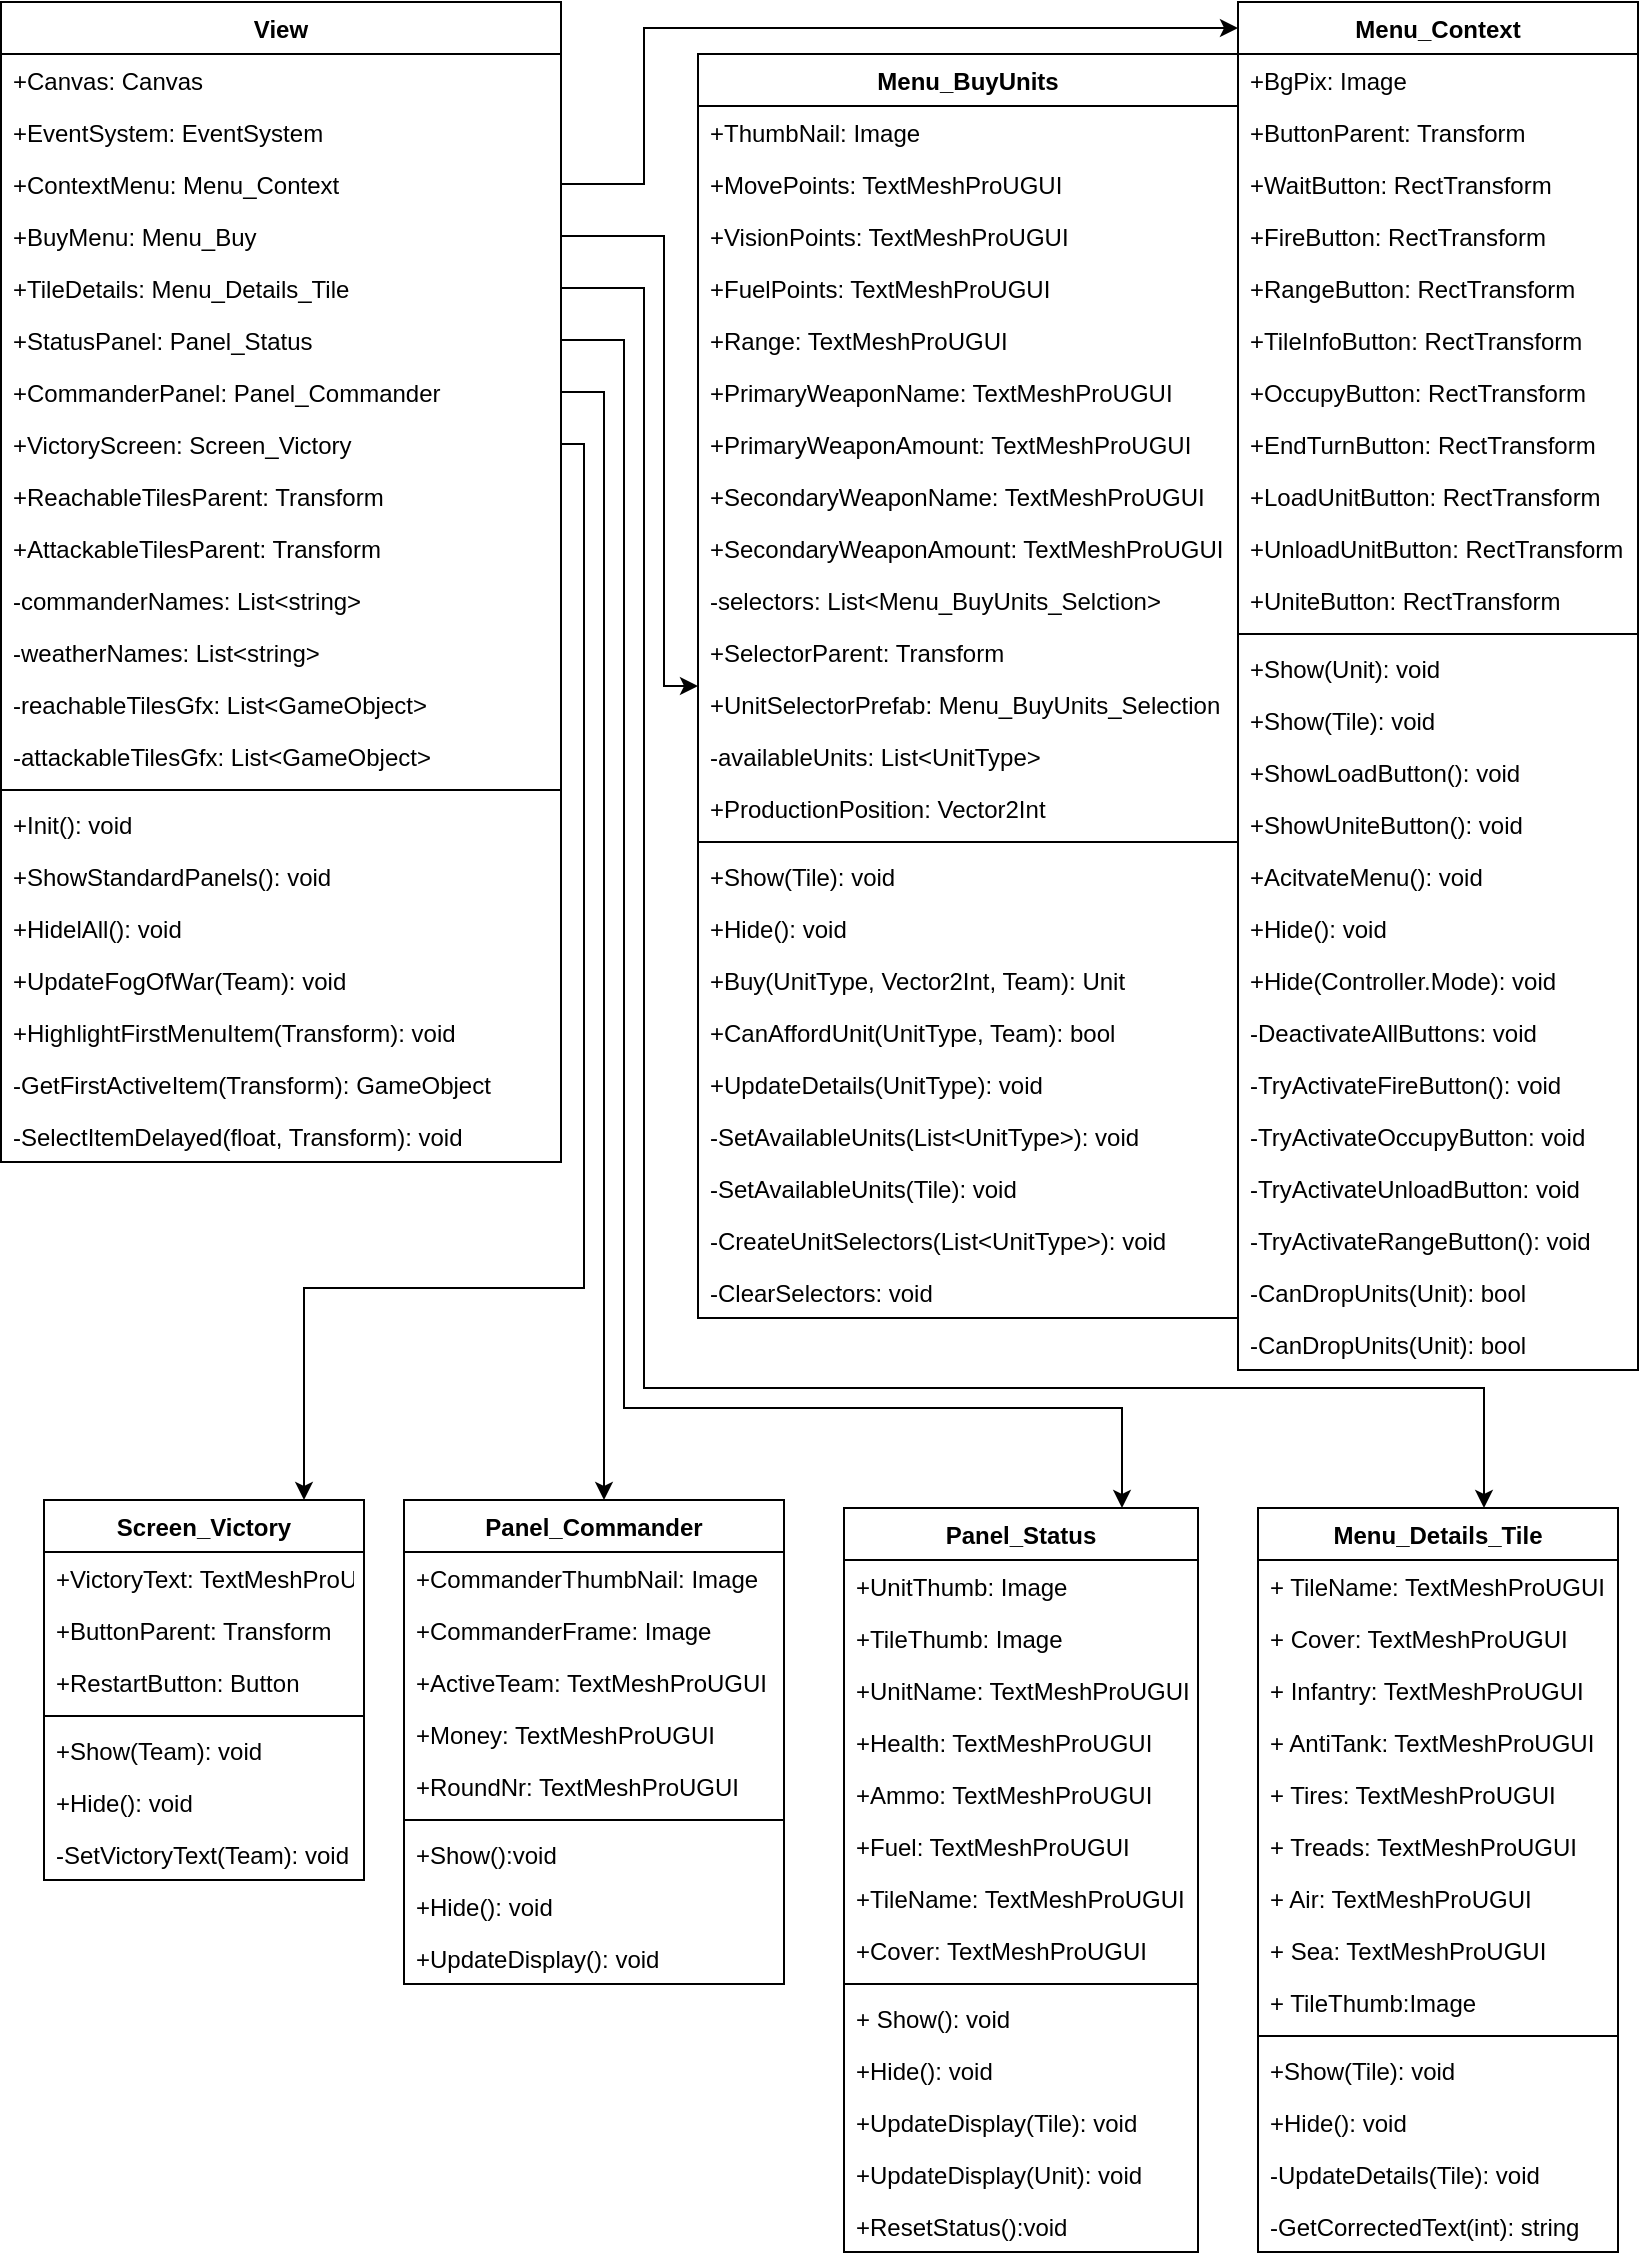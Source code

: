 <mxfile pages="1" version="11.2.3" type="device"><diagram id="99EyoJyR6dc3lrnQ7GMv" name="Page-1"><mxGraphModel dx="1662" dy="771" grid="1" gridSize="10" guides="1" tooltips="1" connect="1" arrows="1" fold="1" page="1" pageScale="1" pageWidth="827" pageHeight="1169" math="0" shadow="0"><root><mxCell id="0"/><mxCell id="1" parent="0"/><mxCell id="RhHTRVSlFUJJYyh4sjP8-1" value="View" style="swimlane;fontStyle=1;align=center;verticalAlign=top;childLayout=stackLayout;horizontal=1;startSize=26;horizontalStack=0;resizeParent=1;resizeParentMax=0;resizeLast=0;collapsible=1;marginBottom=0;" vertex="1" parent="1"><mxGeometry x="8.5" y="7" width="280" height="580" as="geometry"/></mxCell><mxCell id="RhHTRVSlFUJJYyh4sjP8-2" value="+Canvas: Canvas" style="text;strokeColor=none;fillColor=none;align=left;verticalAlign=top;spacingLeft=4;spacingRight=4;overflow=hidden;rotatable=0;points=[[0,0.5],[1,0.5]];portConstraint=eastwest;" vertex="1" parent="RhHTRVSlFUJJYyh4sjP8-1"><mxGeometry y="26" width="280" height="26" as="geometry"/></mxCell><mxCell id="RhHTRVSlFUJJYyh4sjP8-5" value="+EventSystem: EventSystem" style="text;strokeColor=none;fillColor=none;align=left;verticalAlign=top;spacingLeft=4;spacingRight=4;overflow=hidden;rotatable=0;points=[[0,0.5],[1,0.5]];portConstraint=eastwest;" vertex="1" parent="RhHTRVSlFUJJYyh4sjP8-1"><mxGeometry y="52" width="280" height="26" as="geometry"/></mxCell><mxCell id="RhHTRVSlFUJJYyh4sjP8-7" value="+ContextMenu: Menu_Context" style="text;strokeColor=none;fillColor=none;align=left;verticalAlign=top;spacingLeft=4;spacingRight=4;overflow=hidden;rotatable=0;points=[[0,0.5],[1,0.5]];portConstraint=eastwest;" vertex="1" parent="RhHTRVSlFUJJYyh4sjP8-1"><mxGeometry y="78" width="280" height="26" as="geometry"/></mxCell><mxCell id="RhHTRVSlFUJJYyh4sjP8-6" value="+BuyMenu: Menu_Buy" style="text;strokeColor=none;fillColor=none;align=left;verticalAlign=top;spacingLeft=4;spacingRight=4;overflow=hidden;rotatable=0;points=[[0,0.5],[1,0.5]];portConstraint=eastwest;" vertex="1" parent="RhHTRVSlFUJJYyh4sjP8-1"><mxGeometry y="104" width="280" height="26" as="geometry"/></mxCell><mxCell id="RhHTRVSlFUJJYyh4sjP8-8" value="+TileDetails: Menu_Details_Tile" style="text;strokeColor=none;fillColor=none;align=left;verticalAlign=top;spacingLeft=4;spacingRight=4;overflow=hidden;rotatable=0;points=[[0,0.5],[1,0.5]];portConstraint=eastwest;" vertex="1" parent="RhHTRVSlFUJJYyh4sjP8-1"><mxGeometry y="130" width="280" height="26" as="geometry"/></mxCell><mxCell id="RhHTRVSlFUJJYyh4sjP8-9" value="+StatusPanel: Panel_Status" style="text;strokeColor=none;fillColor=none;align=left;verticalAlign=top;spacingLeft=4;spacingRight=4;overflow=hidden;rotatable=0;points=[[0,0.5],[1,0.5]];portConstraint=eastwest;" vertex="1" parent="RhHTRVSlFUJJYyh4sjP8-1"><mxGeometry y="156" width="280" height="26" as="geometry"/></mxCell><mxCell id="RhHTRVSlFUJJYyh4sjP8-10" value="+CommanderPanel: Panel_Commander" style="text;strokeColor=none;fillColor=none;align=left;verticalAlign=top;spacingLeft=4;spacingRight=4;overflow=hidden;rotatable=0;points=[[0,0.5],[1,0.5]];portConstraint=eastwest;" vertex="1" parent="RhHTRVSlFUJJYyh4sjP8-1"><mxGeometry y="182" width="280" height="26" as="geometry"/></mxCell><mxCell id="RhHTRVSlFUJJYyh4sjP8-11" value="+VictoryScreen: Screen_Victory" style="text;strokeColor=none;fillColor=none;align=left;verticalAlign=top;spacingLeft=4;spacingRight=4;overflow=hidden;rotatable=0;points=[[0,0.5],[1,0.5]];portConstraint=eastwest;" vertex="1" parent="RhHTRVSlFUJJYyh4sjP8-1"><mxGeometry y="208" width="280" height="26" as="geometry"/></mxCell><mxCell id="RhHTRVSlFUJJYyh4sjP8-12" value="+ReachableTilesParent: Transform" style="text;strokeColor=none;fillColor=none;align=left;verticalAlign=top;spacingLeft=4;spacingRight=4;overflow=hidden;rotatable=0;points=[[0,0.5],[1,0.5]];portConstraint=eastwest;" vertex="1" parent="RhHTRVSlFUJJYyh4sjP8-1"><mxGeometry y="234" width="280" height="26" as="geometry"/></mxCell><mxCell id="RhHTRVSlFUJJYyh4sjP8-13" value="+AttackableTilesParent: Transform" style="text;strokeColor=none;fillColor=none;align=left;verticalAlign=top;spacingLeft=4;spacingRight=4;overflow=hidden;rotatable=0;points=[[0,0.5],[1,0.5]];portConstraint=eastwest;" vertex="1" parent="RhHTRVSlFUJJYyh4sjP8-1"><mxGeometry y="260" width="280" height="26" as="geometry"/></mxCell><mxCell id="RhHTRVSlFUJJYyh4sjP8-14" value="-commanderNames: List&lt;string&gt;" style="text;strokeColor=none;fillColor=none;align=left;verticalAlign=top;spacingLeft=4;spacingRight=4;overflow=hidden;rotatable=0;points=[[0,0.5],[1,0.5]];portConstraint=eastwest;" vertex="1" parent="RhHTRVSlFUJJYyh4sjP8-1"><mxGeometry y="286" width="280" height="26" as="geometry"/></mxCell><mxCell id="RhHTRVSlFUJJYyh4sjP8-15" value="-weatherNames: List&lt;string&gt;" style="text;strokeColor=none;fillColor=none;align=left;verticalAlign=top;spacingLeft=4;spacingRight=4;overflow=hidden;rotatable=0;points=[[0,0.5],[1,0.5]];portConstraint=eastwest;" vertex="1" parent="RhHTRVSlFUJJYyh4sjP8-1"><mxGeometry y="312" width="280" height="26" as="geometry"/></mxCell><mxCell id="RhHTRVSlFUJJYyh4sjP8-16" value="-reachableTilesGfx: List&lt;GameObject&gt;" style="text;strokeColor=none;fillColor=none;align=left;verticalAlign=top;spacingLeft=4;spacingRight=4;overflow=hidden;rotatable=0;points=[[0,0.5],[1,0.5]];portConstraint=eastwest;" vertex="1" parent="RhHTRVSlFUJJYyh4sjP8-1"><mxGeometry y="338" width="280" height="26" as="geometry"/></mxCell><mxCell id="RhHTRVSlFUJJYyh4sjP8-17" value="-attackableTilesGfx: List&lt;GameObject&gt;" style="text;strokeColor=none;fillColor=none;align=left;verticalAlign=top;spacingLeft=4;spacingRight=4;overflow=hidden;rotatable=0;points=[[0,0.5],[1,0.5]];portConstraint=eastwest;" vertex="1" parent="RhHTRVSlFUJJYyh4sjP8-1"><mxGeometry y="364" width="280" height="26" as="geometry"/></mxCell><mxCell id="RhHTRVSlFUJJYyh4sjP8-3" value="" style="line;strokeWidth=1;fillColor=none;align=left;verticalAlign=middle;spacingTop=-1;spacingLeft=3;spacingRight=3;rotatable=0;labelPosition=right;points=[];portConstraint=eastwest;" vertex="1" parent="RhHTRVSlFUJJYyh4sjP8-1"><mxGeometry y="390" width="280" height="8" as="geometry"/></mxCell><mxCell id="RhHTRVSlFUJJYyh4sjP8-4" value="+Init(): void" style="text;strokeColor=none;fillColor=none;align=left;verticalAlign=top;spacingLeft=4;spacingRight=4;overflow=hidden;rotatable=0;points=[[0,0.5],[1,0.5]];portConstraint=eastwest;" vertex="1" parent="RhHTRVSlFUJJYyh4sjP8-1"><mxGeometry y="398" width="280" height="26" as="geometry"/></mxCell><mxCell id="RhHTRVSlFUJJYyh4sjP8-18" value="+ShowStandardPanels(): void" style="text;strokeColor=none;fillColor=none;align=left;verticalAlign=top;spacingLeft=4;spacingRight=4;overflow=hidden;rotatable=0;points=[[0,0.5],[1,0.5]];portConstraint=eastwest;" vertex="1" parent="RhHTRVSlFUJJYyh4sjP8-1"><mxGeometry y="424" width="280" height="26" as="geometry"/></mxCell><mxCell id="RhHTRVSlFUJJYyh4sjP8-19" value="+HidelAll(): void" style="text;strokeColor=none;fillColor=none;align=left;verticalAlign=top;spacingLeft=4;spacingRight=4;overflow=hidden;rotatable=0;points=[[0,0.5],[1,0.5]];portConstraint=eastwest;" vertex="1" parent="RhHTRVSlFUJJYyh4sjP8-1"><mxGeometry y="450" width="280" height="26" as="geometry"/></mxCell><mxCell id="RhHTRVSlFUJJYyh4sjP8-20" value="+UpdateFogOfWar(Team): void" style="text;strokeColor=none;fillColor=none;align=left;verticalAlign=top;spacingLeft=4;spacingRight=4;overflow=hidden;rotatable=0;points=[[0,0.5],[1,0.5]];portConstraint=eastwest;" vertex="1" parent="RhHTRVSlFUJJYyh4sjP8-1"><mxGeometry y="476" width="280" height="26" as="geometry"/></mxCell><mxCell id="RhHTRVSlFUJJYyh4sjP8-21" value="+HighlightFirstMenuItem(Transform): void" style="text;strokeColor=none;fillColor=none;align=left;verticalAlign=top;spacingLeft=4;spacingRight=4;overflow=hidden;rotatable=0;points=[[0,0.5],[1,0.5]];portConstraint=eastwest;" vertex="1" parent="RhHTRVSlFUJJYyh4sjP8-1"><mxGeometry y="502" width="280" height="26" as="geometry"/></mxCell><mxCell id="RhHTRVSlFUJJYyh4sjP8-22" value="-GetFirstActiveItem(Transform): GameObject" style="text;strokeColor=none;fillColor=none;align=left;verticalAlign=top;spacingLeft=4;spacingRight=4;overflow=hidden;rotatable=0;points=[[0,0.5],[1,0.5]];portConstraint=eastwest;" vertex="1" parent="RhHTRVSlFUJJYyh4sjP8-1"><mxGeometry y="528" width="280" height="26" as="geometry"/></mxCell><mxCell id="RhHTRVSlFUJJYyh4sjP8-23" value="-SelectItemDelayed(float, Transform): void" style="text;strokeColor=none;fillColor=none;align=left;verticalAlign=top;spacingLeft=4;spacingRight=4;overflow=hidden;rotatable=0;points=[[0,0.5],[1,0.5]];portConstraint=eastwest;" vertex="1" parent="RhHTRVSlFUJJYyh4sjP8-1"><mxGeometry y="554" width="280" height="26" as="geometry"/></mxCell><mxCell id="RhHTRVSlFUJJYyh4sjP8-24" value="Menu_BuyUnits" style="swimlane;fontStyle=1;align=center;verticalAlign=top;childLayout=stackLayout;horizontal=1;startSize=26;horizontalStack=0;resizeParent=1;resizeParentMax=0;resizeLast=0;collapsible=1;marginBottom=0;" vertex="1" parent="1"><mxGeometry x="357" y="33" width="270" height="632" as="geometry"/></mxCell><mxCell id="RhHTRVSlFUJJYyh4sjP8-25" value="+ThumbNail: Image" style="text;strokeColor=none;fillColor=none;align=left;verticalAlign=top;spacingLeft=4;spacingRight=4;overflow=hidden;rotatable=0;points=[[0,0.5],[1,0.5]];portConstraint=eastwest;" vertex="1" parent="RhHTRVSlFUJJYyh4sjP8-24"><mxGeometry y="26" width="270" height="26" as="geometry"/></mxCell><mxCell id="RhHTRVSlFUJJYyh4sjP8-28" value="+MovePoints: TextMeshProUGUI" style="text;strokeColor=none;fillColor=none;align=left;verticalAlign=top;spacingLeft=4;spacingRight=4;overflow=hidden;rotatable=0;points=[[0,0.5],[1,0.5]];portConstraint=eastwest;" vertex="1" parent="RhHTRVSlFUJJYyh4sjP8-24"><mxGeometry y="52" width="270" height="26" as="geometry"/></mxCell><mxCell id="RhHTRVSlFUJJYyh4sjP8-29" value="+VisionPoints: TextMeshProUGUI" style="text;strokeColor=none;fillColor=none;align=left;verticalAlign=top;spacingLeft=4;spacingRight=4;overflow=hidden;rotatable=0;points=[[0,0.5],[1,0.5]];portConstraint=eastwest;" vertex="1" parent="RhHTRVSlFUJJYyh4sjP8-24"><mxGeometry y="78" width="270" height="26" as="geometry"/></mxCell><mxCell id="RhHTRVSlFUJJYyh4sjP8-30" value="+FuelPoints: TextMeshProUGUI" style="text;strokeColor=none;fillColor=none;align=left;verticalAlign=top;spacingLeft=4;spacingRight=4;overflow=hidden;rotatable=0;points=[[0,0.5],[1,0.5]];portConstraint=eastwest;" vertex="1" parent="RhHTRVSlFUJJYyh4sjP8-24"><mxGeometry y="104" width="270" height="26" as="geometry"/></mxCell><mxCell id="RhHTRVSlFUJJYyh4sjP8-31" value="+Range: TextMeshProUGUI" style="text;strokeColor=none;fillColor=none;align=left;verticalAlign=top;spacingLeft=4;spacingRight=4;overflow=hidden;rotatable=0;points=[[0,0.5],[1,0.5]];portConstraint=eastwest;" vertex="1" parent="RhHTRVSlFUJJYyh4sjP8-24"><mxGeometry y="130" width="270" height="26" as="geometry"/></mxCell><mxCell id="RhHTRVSlFUJJYyh4sjP8-32" value="+PrimaryWeaponName: TextMeshProUGUI" style="text;strokeColor=none;fillColor=none;align=left;verticalAlign=top;spacingLeft=4;spacingRight=4;overflow=hidden;rotatable=0;points=[[0,0.5],[1,0.5]];portConstraint=eastwest;" vertex="1" parent="RhHTRVSlFUJJYyh4sjP8-24"><mxGeometry y="156" width="270" height="26" as="geometry"/></mxCell><mxCell id="RhHTRVSlFUJJYyh4sjP8-33" value="+PrimaryWeaponAmount: TextMeshProUGUI" style="text;strokeColor=none;fillColor=none;align=left;verticalAlign=top;spacingLeft=4;spacingRight=4;overflow=hidden;rotatable=0;points=[[0,0.5],[1,0.5]];portConstraint=eastwest;" vertex="1" parent="RhHTRVSlFUJJYyh4sjP8-24"><mxGeometry y="182" width="270" height="26" as="geometry"/></mxCell><mxCell id="RhHTRVSlFUJJYyh4sjP8-34" value="+SecondaryWeaponName: TextMeshProUGUI" style="text;strokeColor=none;fillColor=none;align=left;verticalAlign=top;spacingLeft=4;spacingRight=4;overflow=hidden;rotatable=0;points=[[0,0.5],[1,0.5]];portConstraint=eastwest;" vertex="1" parent="RhHTRVSlFUJJYyh4sjP8-24"><mxGeometry y="208" width="270" height="26" as="geometry"/></mxCell><mxCell id="RhHTRVSlFUJJYyh4sjP8-35" value="+SecondaryWeaponAmount: TextMeshProUGUI" style="text;strokeColor=none;fillColor=none;align=left;verticalAlign=top;spacingLeft=4;spacingRight=4;overflow=hidden;rotatable=0;points=[[0,0.5],[1,0.5]];portConstraint=eastwest;" vertex="1" parent="RhHTRVSlFUJJYyh4sjP8-24"><mxGeometry y="234" width="270" height="26" as="geometry"/></mxCell><mxCell id="RhHTRVSlFUJJYyh4sjP8-36" value="-selectors: List&lt;Menu_BuyUnits_Selction&gt;" style="text;strokeColor=none;fillColor=none;align=left;verticalAlign=top;spacingLeft=4;spacingRight=4;overflow=hidden;rotatable=0;points=[[0,0.5],[1,0.5]];portConstraint=eastwest;" vertex="1" parent="RhHTRVSlFUJJYyh4sjP8-24"><mxGeometry y="260" width="270" height="26" as="geometry"/></mxCell><mxCell id="RhHTRVSlFUJJYyh4sjP8-38" value="+SelectorParent: Transform" style="text;strokeColor=none;fillColor=none;align=left;verticalAlign=top;spacingLeft=4;spacingRight=4;overflow=hidden;rotatable=0;points=[[0,0.5],[1,0.5]];portConstraint=eastwest;" vertex="1" parent="RhHTRVSlFUJJYyh4sjP8-24"><mxGeometry y="286" width="270" height="26" as="geometry"/></mxCell><mxCell id="RhHTRVSlFUJJYyh4sjP8-37" value="+UnitSelectorPrefab: Menu_BuyUnits_Selection" style="text;strokeColor=none;fillColor=none;align=left;verticalAlign=top;spacingLeft=4;spacingRight=4;overflow=hidden;rotatable=0;points=[[0,0.5],[1,0.5]];portConstraint=eastwest;" vertex="1" parent="RhHTRVSlFUJJYyh4sjP8-24"><mxGeometry y="312" width="270" height="26" as="geometry"/></mxCell><mxCell id="RhHTRVSlFUJJYyh4sjP8-39" value="-availableUnits: List&lt;UnitType&gt;" style="text;strokeColor=none;fillColor=none;align=left;verticalAlign=top;spacingLeft=4;spacingRight=4;overflow=hidden;rotatable=0;points=[[0,0.5],[1,0.5]];portConstraint=eastwest;" vertex="1" parent="RhHTRVSlFUJJYyh4sjP8-24"><mxGeometry y="338" width="270" height="26" as="geometry"/></mxCell><mxCell id="RhHTRVSlFUJJYyh4sjP8-40" value="+ProductionPosition: Vector2Int" style="text;strokeColor=none;fillColor=none;align=left;verticalAlign=top;spacingLeft=4;spacingRight=4;overflow=hidden;rotatable=0;points=[[0,0.5],[1,0.5]];portConstraint=eastwest;" vertex="1" parent="RhHTRVSlFUJJYyh4sjP8-24"><mxGeometry y="364" width="270" height="26" as="geometry"/></mxCell><mxCell id="RhHTRVSlFUJJYyh4sjP8-26" value="" style="line;strokeWidth=1;fillColor=none;align=left;verticalAlign=middle;spacingTop=-1;spacingLeft=3;spacingRight=3;rotatable=0;labelPosition=right;points=[];portConstraint=eastwest;" vertex="1" parent="RhHTRVSlFUJJYyh4sjP8-24"><mxGeometry y="390" width="270" height="8" as="geometry"/></mxCell><mxCell id="RhHTRVSlFUJJYyh4sjP8-27" value="+Show(Tile): void" style="text;strokeColor=none;fillColor=none;align=left;verticalAlign=top;spacingLeft=4;spacingRight=4;overflow=hidden;rotatable=0;points=[[0,0.5],[1,0.5]];portConstraint=eastwest;" vertex="1" parent="RhHTRVSlFUJJYyh4sjP8-24"><mxGeometry y="398" width="270" height="26" as="geometry"/></mxCell><mxCell id="RhHTRVSlFUJJYyh4sjP8-41" value="+Hide(): void" style="text;strokeColor=none;fillColor=none;align=left;verticalAlign=top;spacingLeft=4;spacingRight=4;overflow=hidden;rotatable=0;points=[[0,0.5],[1,0.5]];portConstraint=eastwest;" vertex="1" parent="RhHTRVSlFUJJYyh4sjP8-24"><mxGeometry y="424" width="270" height="26" as="geometry"/></mxCell><mxCell id="RhHTRVSlFUJJYyh4sjP8-42" value="+Buy(UnitType, Vector2Int, Team): Unit" style="text;strokeColor=none;fillColor=none;align=left;verticalAlign=top;spacingLeft=4;spacingRight=4;overflow=hidden;rotatable=0;points=[[0,0.5],[1,0.5]];portConstraint=eastwest;" vertex="1" parent="RhHTRVSlFUJJYyh4sjP8-24"><mxGeometry y="450" width="270" height="26" as="geometry"/></mxCell><mxCell id="RhHTRVSlFUJJYyh4sjP8-43" value="+CanAffordUnit(UnitType, Team): bool" style="text;strokeColor=none;fillColor=none;align=left;verticalAlign=top;spacingLeft=4;spacingRight=4;overflow=hidden;rotatable=0;points=[[0,0.5],[1,0.5]];portConstraint=eastwest;" vertex="1" parent="RhHTRVSlFUJJYyh4sjP8-24"><mxGeometry y="476" width="270" height="26" as="geometry"/></mxCell><mxCell id="RhHTRVSlFUJJYyh4sjP8-44" value="+UpdateDetails(UnitType): void" style="text;strokeColor=none;fillColor=none;align=left;verticalAlign=top;spacingLeft=4;spacingRight=4;overflow=hidden;rotatable=0;points=[[0,0.5],[1,0.5]];portConstraint=eastwest;" vertex="1" parent="RhHTRVSlFUJJYyh4sjP8-24"><mxGeometry y="502" width="270" height="26" as="geometry"/></mxCell><mxCell id="RhHTRVSlFUJJYyh4sjP8-45" value="-SetAvailableUnits(List&lt;UnitType&gt;): void" style="text;strokeColor=none;fillColor=none;align=left;verticalAlign=top;spacingLeft=4;spacingRight=4;overflow=hidden;rotatable=0;points=[[0,0.5],[1,0.5]];portConstraint=eastwest;" vertex="1" parent="RhHTRVSlFUJJYyh4sjP8-24"><mxGeometry y="528" width="270" height="26" as="geometry"/></mxCell><mxCell id="RhHTRVSlFUJJYyh4sjP8-46" value="-SetAvailableUnits(Tile): void" style="text;strokeColor=none;fillColor=none;align=left;verticalAlign=top;spacingLeft=4;spacingRight=4;overflow=hidden;rotatable=0;points=[[0,0.5],[1,0.5]];portConstraint=eastwest;" vertex="1" parent="RhHTRVSlFUJJYyh4sjP8-24"><mxGeometry y="554" width="270" height="26" as="geometry"/></mxCell><mxCell id="RhHTRVSlFUJJYyh4sjP8-47" value="-CreateUnitSelectors(List&lt;UnitType&gt;): void" style="text;strokeColor=none;fillColor=none;align=left;verticalAlign=top;spacingLeft=4;spacingRight=4;overflow=hidden;rotatable=0;points=[[0,0.5],[1,0.5]];portConstraint=eastwest;" vertex="1" parent="RhHTRVSlFUJJYyh4sjP8-24"><mxGeometry y="580" width="270" height="26" as="geometry"/></mxCell><mxCell id="RhHTRVSlFUJJYyh4sjP8-48" value="-ClearSelectors: void" style="text;strokeColor=none;fillColor=none;align=left;verticalAlign=top;spacingLeft=4;spacingRight=4;overflow=hidden;rotatable=0;points=[[0,0.5],[1,0.5]];portConstraint=eastwest;" vertex="1" parent="RhHTRVSlFUJJYyh4sjP8-24"><mxGeometry y="606" width="270" height="26" as="geometry"/></mxCell><mxCell id="RhHTRVSlFUJJYyh4sjP8-49" value="Menu_Context" style="swimlane;fontStyle=1;align=center;verticalAlign=top;childLayout=stackLayout;horizontal=1;startSize=26;horizontalStack=0;resizeParent=1;resizeParentMax=0;resizeLast=0;collapsible=1;marginBottom=0;" vertex="1" parent="1"><mxGeometry x="627" y="7" width="200" height="684" as="geometry"/></mxCell><mxCell id="RhHTRVSlFUJJYyh4sjP8-50" value="+BgPix: Image" style="text;strokeColor=none;fillColor=none;align=left;verticalAlign=top;spacingLeft=4;spacingRight=4;overflow=hidden;rotatable=0;points=[[0,0.5],[1,0.5]];portConstraint=eastwest;" vertex="1" parent="RhHTRVSlFUJJYyh4sjP8-49"><mxGeometry y="26" width="200" height="26" as="geometry"/></mxCell><mxCell id="RhHTRVSlFUJJYyh4sjP8-53" value="+ButtonParent: Transform" style="text;strokeColor=none;fillColor=none;align=left;verticalAlign=top;spacingLeft=4;spacingRight=4;overflow=hidden;rotatable=0;points=[[0,0.5],[1,0.5]];portConstraint=eastwest;" vertex="1" parent="RhHTRVSlFUJJYyh4sjP8-49"><mxGeometry y="52" width="200" height="26" as="geometry"/></mxCell><mxCell id="RhHTRVSlFUJJYyh4sjP8-54" value="+WaitButton: RectTransform" style="text;strokeColor=none;fillColor=none;align=left;verticalAlign=top;spacingLeft=4;spacingRight=4;overflow=hidden;rotatable=0;points=[[0,0.5],[1,0.5]];portConstraint=eastwest;" vertex="1" parent="RhHTRVSlFUJJYyh4sjP8-49"><mxGeometry y="78" width="200" height="26" as="geometry"/></mxCell><mxCell id="RhHTRVSlFUJJYyh4sjP8-55" value="+FireButton: RectTransform" style="text;strokeColor=none;fillColor=none;align=left;verticalAlign=top;spacingLeft=4;spacingRight=4;overflow=hidden;rotatable=0;points=[[0,0.5],[1,0.5]];portConstraint=eastwest;" vertex="1" parent="RhHTRVSlFUJJYyh4sjP8-49"><mxGeometry y="104" width="200" height="26" as="geometry"/></mxCell><mxCell id="RhHTRVSlFUJJYyh4sjP8-56" value="+RangeButton: RectTransform" style="text;strokeColor=none;fillColor=none;align=left;verticalAlign=top;spacingLeft=4;spacingRight=4;overflow=hidden;rotatable=0;points=[[0,0.5],[1,0.5]];portConstraint=eastwest;" vertex="1" parent="RhHTRVSlFUJJYyh4sjP8-49"><mxGeometry y="130" width="200" height="26" as="geometry"/></mxCell><mxCell id="RhHTRVSlFUJJYyh4sjP8-57" value="+TileInfoButton: RectTransform" style="text;strokeColor=none;fillColor=none;align=left;verticalAlign=top;spacingLeft=4;spacingRight=4;overflow=hidden;rotatable=0;points=[[0,0.5],[1,0.5]];portConstraint=eastwest;" vertex="1" parent="RhHTRVSlFUJJYyh4sjP8-49"><mxGeometry y="156" width="200" height="26" as="geometry"/></mxCell><mxCell id="RhHTRVSlFUJJYyh4sjP8-58" value="+OccupyButton: RectTransform" style="text;strokeColor=none;fillColor=none;align=left;verticalAlign=top;spacingLeft=4;spacingRight=4;overflow=hidden;rotatable=0;points=[[0,0.5],[1,0.5]];portConstraint=eastwest;" vertex="1" parent="RhHTRVSlFUJJYyh4sjP8-49"><mxGeometry y="182" width="200" height="26" as="geometry"/></mxCell><mxCell id="RhHTRVSlFUJJYyh4sjP8-59" value="+EndTurnButton: RectTransform" style="text;strokeColor=none;fillColor=none;align=left;verticalAlign=top;spacingLeft=4;spacingRight=4;overflow=hidden;rotatable=0;points=[[0,0.5],[1,0.5]];portConstraint=eastwest;" vertex="1" parent="RhHTRVSlFUJJYyh4sjP8-49"><mxGeometry y="208" width="200" height="26" as="geometry"/></mxCell><mxCell id="RhHTRVSlFUJJYyh4sjP8-60" value="+LoadUnitButton: RectTransform" style="text;strokeColor=none;fillColor=none;align=left;verticalAlign=top;spacingLeft=4;spacingRight=4;overflow=hidden;rotatable=0;points=[[0,0.5],[1,0.5]];portConstraint=eastwest;" vertex="1" parent="RhHTRVSlFUJJYyh4sjP8-49"><mxGeometry y="234" width="200" height="26" as="geometry"/></mxCell><mxCell id="RhHTRVSlFUJJYyh4sjP8-61" value="+UnloadUnitButton: RectTransform" style="text;strokeColor=none;fillColor=none;align=left;verticalAlign=top;spacingLeft=4;spacingRight=4;overflow=hidden;rotatable=0;points=[[0,0.5],[1,0.5]];portConstraint=eastwest;" vertex="1" parent="RhHTRVSlFUJJYyh4sjP8-49"><mxGeometry y="260" width="200" height="26" as="geometry"/></mxCell><mxCell id="RhHTRVSlFUJJYyh4sjP8-62" value="+UniteButton: RectTransform" style="text;strokeColor=none;fillColor=none;align=left;verticalAlign=top;spacingLeft=4;spacingRight=4;overflow=hidden;rotatable=0;points=[[0,0.5],[1,0.5]];portConstraint=eastwest;" vertex="1" parent="RhHTRVSlFUJJYyh4sjP8-49"><mxGeometry y="286" width="200" height="26" as="geometry"/></mxCell><mxCell id="RhHTRVSlFUJJYyh4sjP8-51" value="" style="line;strokeWidth=1;fillColor=none;align=left;verticalAlign=middle;spacingTop=-1;spacingLeft=3;spacingRight=3;rotatable=0;labelPosition=right;points=[];portConstraint=eastwest;" vertex="1" parent="RhHTRVSlFUJJYyh4sjP8-49"><mxGeometry y="312" width="200" height="8" as="geometry"/></mxCell><mxCell id="RhHTRVSlFUJJYyh4sjP8-52" value="+Show(Unit): void" style="text;strokeColor=none;fillColor=none;align=left;verticalAlign=top;spacingLeft=4;spacingRight=4;overflow=hidden;rotatable=0;points=[[0,0.5],[1,0.5]];portConstraint=eastwest;" vertex="1" parent="RhHTRVSlFUJJYyh4sjP8-49"><mxGeometry y="320" width="200" height="26" as="geometry"/></mxCell><mxCell id="RhHTRVSlFUJJYyh4sjP8-64" value="+Show(Tile): void" style="text;strokeColor=none;fillColor=none;align=left;verticalAlign=top;spacingLeft=4;spacingRight=4;overflow=hidden;rotatable=0;points=[[0,0.5],[1,0.5]];portConstraint=eastwest;" vertex="1" parent="RhHTRVSlFUJJYyh4sjP8-49"><mxGeometry y="346" width="200" height="26" as="geometry"/></mxCell><mxCell id="RhHTRVSlFUJJYyh4sjP8-65" value="+ShowLoadButton(): void" style="text;strokeColor=none;fillColor=none;align=left;verticalAlign=top;spacingLeft=4;spacingRight=4;overflow=hidden;rotatable=0;points=[[0,0.5],[1,0.5]];portConstraint=eastwest;" vertex="1" parent="RhHTRVSlFUJJYyh4sjP8-49"><mxGeometry y="372" width="200" height="26" as="geometry"/></mxCell><mxCell id="RhHTRVSlFUJJYyh4sjP8-66" value="+ShowUniteButton(): void" style="text;strokeColor=none;fillColor=none;align=left;verticalAlign=top;spacingLeft=4;spacingRight=4;overflow=hidden;rotatable=0;points=[[0,0.5],[1,0.5]];portConstraint=eastwest;" vertex="1" parent="RhHTRVSlFUJJYyh4sjP8-49"><mxGeometry y="398" width="200" height="26" as="geometry"/></mxCell><mxCell id="RhHTRVSlFUJJYyh4sjP8-67" value="+AcitvateMenu(): void" style="text;strokeColor=none;fillColor=none;align=left;verticalAlign=top;spacingLeft=4;spacingRight=4;overflow=hidden;rotatable=0;points=[[0,0.5],[1,0.5]];portConstraint=eastwest;" vertex="1" parent="RhHTRVSlFUJJYyh4sjP8-49"><mxGeometry y="424" width="200" height="26" as="geometry"/></mxCell><mxCell id="RhHTRVSlFUJJYyh4sjP8-68" value="+Hide(): void" style="text;strokeColor=none;fillColor=none;align=left;verticalAlign=top;spacingLeft=4;spacingRight=4;overflow=hidden;rotatable=0;points=[[0,0.5],[1,0.5]];portConstraint=eastwest;" vertex="1" parent="RhHTRVSlFUJJYyh4sjP8-49"><mxGeometry y="450" width="200" height="26" as="geometry"/></mxCell><mxCell id="RhHTRVSlFUJJYyh4sjP8-69" value="+Hide(Controller.Mode): void" style="text;strokeColor=none;fillColor=none;align=left;verticalAlign=top;spacingLeft=4;spacingRight=4;overflow=hidden;rotatable=0;points=[[0,0.5],[1,0.5]];portConstraint=eastwest;" vertex="1" parent="RhHTRVSlFUJJYyh4sjP8-49"><mxGeometry y="476" width="200" height="26" as="geometry"/></mxCell><mxCell id="RhHTRVSlFUJJYyh4sjP8-70" value="-DeactivateAllButtons: void" style="text;strokeColor=none;fillColor=none;align=left;verticalAlign=top;spacingLeft=4;spacingRight=4;overflow=hidden;rotatable=0;points=[[0,0.5],[1,0.5]];portConstraint=eastwest;" vertex="1" parent="RhHTRVSlFUJJYyh4sjP8-49"><mxGeometry y="502" width="200" height="26" as="geometry"/></mxCell><mxCell id="RhHTRVSlFUJJYyh4sjP8-71" value="-TryActivateFireButton(): void" style="text;strokeColor=none;fillColor=none;align=left;verticalAlign=top;spacingLeft=4;spacingRight=4;overflow=hidden;rotatable=0;points=[[0,0.5],[1,0.5]];portConstraint=eastwest;" vertex="1" parent="RhHTRVSlFUJJYyh4sjP8-49"><mxGeometry y="528" width="200" height="26" as="geometry"/></mxCell><mxCell id="RhHTRVSlFUJJYyh4sjP8-72" value="-TryActivateOccupyButton: void" style="text;strokeColor=none;fillColor=none;align=left;verticalAlign=top;spacingLeft=4;spacingRight=4;overflow=hidden;rotatable=0;points=[[0,0.5],[1,0.5]];portConstraint=eastwest;" vertex="1" parent="RhHTRVSlFUJJYyh4sjP8-49"><mxGeometry y="554" width="200" height="26" as="geometry"/></mxCell><mxCell id="RhHTRVSlFUJJYyh4sjP8-73" value="-TryActivateUnloadButton: void" style="text;strokeColor=none;fillColor=none;align=left;verticalAlign=top;spacingLeft=4;spacingRight=4;overflow=hidden;rotatable=0;points=[[0,0.5],[1,0.5]];portConstraint=eastwest;" vertex="1" parent="RhHTRVSlFUJJYyh4sjP8-49"><mxGeometry y="580" width="200" height="26" as="geometry"/></mxCell><mxCell id="RhHTRVSlFUJJYyh4sjP8-74" value="-TryActivateRangeButton(): void" style="text;strokeColor=none;fillColor=none;align=left;verticalAlign=top;spacingLeft=4;spacingRight=4;overflow=hidden;rotatable=0;points=[[0,0.5],[1,0.5]];portConstraint=eastwest;" vertex="1" parent="RhHTRVSlFUJJYyh4sjP8-49"><mxGeometry y="606" width="200" height="26" as="geometry"/></mxCell><mxCell id="RhHTRVSlFUJJYyh4sjP8-75" value="-CanDropUnits(Unit): bool" style="text;strokeColor=none;fillColor=none;align=left;verticalAlign=top;spacingLeft=4;spacingRight=4;overflow=hidden;rotatable=0;points=[[0,0.5],[1,0.5]];portConstraint=eastwest;" vertex="1" parent="RhHTRVSlFUJJYyh4sjP8-49"><mxGeometry y="632" width="200" height="26" as="geometry"/></mxCell><mxCell id="RhHTRVSlFUJJYyh4sjP8-76" value="-CanDropUnits(Unit): bool" style="text;strokeColor=none;fillColor=none;align=left;verticalAlign=top;spacingLeft=4;spacingRight=4;overflow=hidden;rotatable=0;points=[[0,0.5],[1,0.5]];portConstraint=eastwest;" vertex="1" parent="RhHTRVSlFUJJYyh4sjP8-49"><mxGeometry y="658" width="200" height="26" as="geometry"/></mxCell><mxCell id="RhHTRVSlFUJJYyh4sjP8-77" value="Menu_Details_Tile" style="swimlane;fontStyle=1;align=center;verticalAlign=top;childLayout=stackLayout;horizontal=1;startSize=26;horizontalStack=0;resizeParent=1;resizeParentMax=0;resizeLast=0;collapsible=1;marginBottom=0;" vertex="1" parent="1"><mxGeometry x="637" y="760" width="180" height="372" as="geometry"/></mxCell><mxCell id="RhHTRVSlFUJJYyh4sjP8-78" value="+ TileName: TextMeshProUGUI" style="text;strokeColor=none;fillColor=none;align=left;verticalAlign=top;spacingLeft=4;spacingRight=4;overflow=hidden;rotatable=0;points=[[0,0.5],[1,0.5]];portConstraint=eastwest;" vertex="1" parent="RhHTRVSlFUJJYyh4sjP8-77"><mxGeometry y="26" width="180" height="26" as="geometry"/></mxCell><mxCell id="RhHTRVSlFUJJYyh4sjP8-81" value="+ Cover: TextMeshProUGUI" style="text;strokeColor=none;fillColor=none;align=left;verticalAlign=top;spacingLeft=4;spacingRight=4;overflow=hidden;rotatable=0;points=[[0,0.5],[1,0.5]];portConstraint=eastwest;" vertex="1" parent="RhHTRVSlFUJJYyh4sjP8-77"><mxGeometry y="52" width="180" height="26" as="geometry"/></mxCell><mxCell id="RhHTRVSlFUJJYyh4sjP8-82" value="+ Infantry: TextMeshProUGUI" style="text;strokeColor=none;fillColor=none;align=left;verticalAlign=top;spacingLeft=4;spacingRight=4;overflow=hidden;rotatable=0;points=[[0,0.5],[1,0.5]];portConstraint=eastwest;" vertex="1" parent="RhHTRVSlFUJJYyh4sjP8-77"><mxGeometry y="78" width="180" height="26" as="geometry"/></mxCell><mxCell id="RhHTRVSlFUJJYyh4sjP8-83" value="+ AntiTank: TextMeshProUGUI" style="text;strokeColor=none;fillColor=none;align=left;verticalAlign=top;spacingLeft=4;spacingRight=4;overflow=hidden;rotatable=0;points=[[0,0.5],[1,0.5]];portConstraint=eastwest;" vertex="1" parent="RhHTRVSlFUJJYyh4sjP8-77"><mxGeometry y="104" width="180" height="26" as="geometry"/></mxCell><mxCell id="RhHTRVSlFUJJYyh4sjP8-84" value="+ Tires: TextMeshProUGUI" style="text;strokeColor=none;fillColor=none;align=left;verticalAlign=top;spacingLeft=4;spacingRight=4;overflow=hidden;rotatable=0;points=[[0,0.5],[1,0.5]];portConstraint=eastwest;" vertex="1" parent="RhHTRVSlFUJJYyh4sjP8-77"><mxGeometry y="130" width="180" height="26" as="geometry"/></mxCell><mxCell id="RhHTRVSlFUJJYyh4sjP8-85" value="+ Treads: TextMeshProUGUI" style="text;strokeColor=none;fillColor=none;align=left;verticalAlign=top;spacingLeft=4;spacingRight=4;overflow=hidden;rotatable=0;points=[[0,0.5],[1,0.5]];portConstraint=eastwest;" vertex="1" parent="RhHTRVSlFUJJYyh4sjP8-77"><mxGeometry y="156" width="180" height="26" as="geometry"/></mxCell><mxCell id="RhHTRVSlFUJJYyh4sjP8-86" value="+ Air: TextMeshProUGUI" style="text;strokeColor=none;fillColor=none;align=left;verticalAlign=top;spacingLeft=4;spacingRight=4;overflow=hidden;rotatable=0;points=[[0,0.5],[1,0.5]];portConstraint=eastwest;" vertex="1" parent="RhHTRVSlFUJJYyh4sjP8-77"><mxGeometry y="182" width="180" height="26" as="geometry"/></mxCell><mxCell id="RhHTRVSlFUJJYyh4sjP8-87" value="+ Sea: TextMeshProUGUI" style="text;strokeColor=none;fillColor=none;align=left;verticalAlign=top;spacingLeft=4;spacingRight=4;overflow=hidden;rotatable=0;points=[[0,0.5],[1,0.5]];portConstraint=eastwest;" vertex="1" parent="RhHTRVSlFUJJYyh4sjP8-77"><mxGeometry y="208" width="180" height="26" as="geometry"/></mxCell><mxCell id="RhHTRVSlFUJJYyh4sjP8-88" value="+ TileThumb:Image" style="text;strokeColor=none;fillColor=none;align=left;verticalAlign=top;spacingLeft=4;spacingRight=4;overflow=hidden;rotatable=0;points=[[0,0.5],[1,0.5]];portConstraint=eastwest;" vertex="1" parent="RhHTRVSlFUJJYyh4sjP8-77"><mxGeometry y="234" width="180" height="26" as="geometry"/></mxCell><mxCell id="RhHTRVSlFUJJYyh4sjP8-79" value="" style="line;strokeWidth=1;fillColor=none;align=left;verticalAlign=middle;spacingTop=-1;spacingLeft=3;spacingRight=3;rotatable=0;labelPosition=right;points=[];portConstraint=eastwest;" vertex="1" parent="RhHTRVSlFUJJYyh4sjP8-77"><mxGeometry y="260" width="180" height="8" as="geometry"/></mxCell><mxCell id="RhHTRVSlFUJJYyh4sjP8-80" value="+Show(Tile): void" style="text;strokeColor=none;fillColor=none;align=left;verticalAlign=top;spacingLeft=4;spacingRight=4;overflow=hidden;rotatable=0;points=[[0,0.5],[1,0.5]];portConstraint=eastwest;" vertex="1" parent="RhHTRVSlFUJJYyh4sjP8-77"><mxGeometry y="268" width="180" height="26" as="geometry"/></mxCell><mxCell id="RhHTRVSlFUJJYyh4sjP8-89" value="+Hide(): void" style="text;strokeColor=none;fillColor=none;align=left;verticalAlign=top;spacingLeft=4;spacingRight=4;overflow=hidden;rotatable=0;points=[[0,0.5],[1,0.5]];portConstraint=eastwest;" vertex="1" parent="RhHTRVSlFUJJYyh4sjP8-77"><mxGeometry y="294" width="180" height="26" as="geometry"/></mxCell><mxCell id="RhHTRVSlFUJJYyh4sjP8-90" value="-UpdateDetails(Tile): void" style="text;strokeColor=none;fillColor=none;align=left;verticalAlign=top;spacingLeft=4;spacingRight=4;overflow=hidden;rotatable=0;points=[[0,0.5],[1,0.5]];portConstraint=eastwest;" vertex="1" parent="RhHTRVSlFUJJYyh4sjP8-77"><mxGeometry y="320" width="180" height="26" as="geometry"/></mxCell><mxCell id="RhHTRVSlFUJJYyh4sjP8-91" value="-GetCorrectedText(int): string" style="text;strokeColor=none;fillColor=none;align=left;verticalAlign=top;spacingLeft=4;spacingRight=4;overflow=hidden;rotatable=0;points=[[0,0.5],[1,0.5]];portConstraint=eastwest;" vertex="1" parent="RhHTRVSlFUJJYyh4sjP8-77"><mxGeometry y="346" width="180" height="26" as="geometry"/></mxCell><mxCell id="RhHTRVSlFUJJYyh4sjP8-92" value="Panel_Status" style="swimlane;fontStyle=1;align=center;verticalAlign=top;childLayout=stackLayout;horizontal=1;startSize=26;horizontalStack=0;resizeParent=1;resizeParentMax=0;resizeLast=0;collapsible=1;marginBottom=0;" vertex="1" parent="1"><mxGeometry x="430" y="760" width="177" height="372" as="geometry"/></mxCell><mxCell id="RhHTRVSlFUJJYyh4sjP8-93" value="+UnitThumb: Image" style="text;strokeColor=none;fillColor=none;align=left;verticalAlign=top;spacingLeft=4;spacingRight=4;overflow=hidden;rotatable=0;points=[[0,0.5],[1,0.5]];portConstraint=eastwest;" vertex="1" parent="RhHTRVSlFUJJYyh4sjP8-92"><mxGeometry y="26" width="177" height="26" as="geometry"/></mxCell><mxCell id="RhHTRVSlFUJJYyh4sjP8-96" value="+TileThumb: Image" style="text;strokeColor=none;fillColor=none;align=left;verticalAlign=top;spacingLeft=4;spacingRight=4;overflow=hidden;rotatable=0;points=[[0,0.5],[1,0.5]];portConstraint=eastwest;" vertex="1" parent="RhHTRVSlFUJJYyh4sjP8-92"><mxGeometry y="52" width="177" height="26" as="geometry"/></mxCell><mxCell id="RhHTRVSlFUJJYyh4sjP8-97" value="+UnitName: TextMeshProUGUI" style="text;strokeColor=none;fillColor=none;align=left;verticalAlign=top;spacingLeft=4;spacingRight=4;overflow=hidden;rotatable=0;points=[[0,0.5],[1,0.5]];portConstraint=eastwest;" vertex="1" parent="RhHTRVSlFUJJYyh4sjP8-92"><mxGeometry y="78" width="177" height="26" as="geometry"/></mxCell><mxCell id="RhHTRVSlFUJJYyh4sjP8-98" value="+Health: TextMeshProUGUI" style="text;strokeColor=none;fillColor=none;align=left;verticalAlign=top;spacingLeft=4;spacingRight=4;overflow=hidden;rotatable=0;points=[[0,0.5],[1,0.5]];portConstraint=eastwest;" vertex="1" parent="RhHTRVSlFUJJYyh4sjP8-92"><mxGeometry y="104" width="177" height="26" as="geometry"/></mxCell><mxCell id="RhHTRVSlFUJJYyh4sjP8-99" value="+Ammo: TextMeshProUGUI" style="text;strokeColor=none;fillColor=none;align=left;verticalAlign=top;spacingLeft=4;spacingRight=4;overflow=hidden;rotatable=0;points=[[0,0.5],[1,0.5]];portConstraint=eastwest;" vertex="1" parent="RhHTRVSlFUJJYyh4sjP8-92"><mxGeometry y="130" width="177" height="26" as="geometry"/></mxCell><mxCell id="RhHTRVSlFUJJYyh4sjP8-100" value="+Fuel: TextMeshProUGUI" style="text;strokeColor=none;fillColor=none;align=left;verticalAlign=top;spacingLeft=4;spacingRight=4;overflow=hidden;rotatable=0;points=[[0,0.5],[1,0.5]];portConstraint=eastwest;" vertex="1" parent="RhHTRVSlFUJJYyh4sjP8-92"><mxGeometry y="156" width="177" height="26" as="geometry"/></mxCell><mxCell id="RhHTRVSlFUJJYyh4sjP8-101" value="+TileName: TextMeshProUGUI" style="text;strokeColor=none;fillColor=none;align=left;verticalAlign=top;spacingLeft=4;spacingRight=4;overflow=hidden;rotatable=0;points=[[0,0.5],[1,0.5]];portConstraint=eastwest;" vertex="1" parent="RhHTRVSlFUJJYyh4sjP8-92"><mxGeometry y="182" width="177" height="26" as="geometry"/></mxCell><mxCell id="RhHTRVSlFUJJYyh4sjP8-102" value="+Cover: TextMeshProUGUI" style="text;strokeColor=none;fillColor=none;align=left;verticalAlign=top;spacingLeft=4;spacingRight=4;overflow=hidden;rotatable=0;points=[[0,0.5],[1,0.5]];portConstraint=eastwest;" vertex="1" parent="RhHTRVSlFUJJYyh4sjP8-92"><mxGeometry y="208" width="177" height="26" as="geometry"/></mxCell><mxCell id="RhHTRVSlFUJJYyh4sjP8-94" value="" style="line;strokeWidth=1;fillColor=none;align=left;verticalAlign=middle;spacingTop=-1;spacingLeft=3;spacingRight=3;rotatable=0;labelPosition=right;points=[];portConstraint=eastwest;" vertex="1" parent="RhHTRVSlFUJJYyh4sjP8-92"><mxGeometry y="234" width="177" height="8" as="geometry"/></mxCell><mxCell id="RhHTRVSlFUJJYyh4sjP8-95" value="+ Show(): void" style="text;strokeColor=none;fillColor=none;align=left;verticalAlign=top;spacingLeft=4;spacingRight=4;overflow=hidden;rotatable=0;points=[[0,0.5],[1,0.5]];portConstraint=eastwest;" vertex="1" parent="RhHTRVSlFUJJYyh4sjP8-92"><mxGeometry y="242" width="177" height="26" as="geometry"/></mxCell><mxCell id="RhHTRVSlFUJJYyh4sjP8-103" value="+Hide(): void" style="text;strokeColor=none;fillColor=none;align=left;verticalAlign=top;spacingLeft=4;spacingRight=4;overflow=hidden;rotatable=0;points=[[0,0.5],[1,0.5]];portConstraint=eastwest;" vertex="1" parent="RhHTRVSlFUJJYyh4sjP8-92"><mxGeometry y="268" width="177" height="26" as="geometry"/></mxCell><mxCell id="RhHTRVSlFUJJYyh4sjP8-104" value="+UpdateDisplay(Tile): void" style="text;strokeColor=none;fillColor=none;align=left;verticalAlign=top;spacingLeft=4;spacingRight=4;overflow=hidden;rotatable=0;points=[[0,0.5],[1,0.5]];portConstraint=eastwest;" vertex="1" parent="RhHTRVSlFUJJYyh4sjP8-92"><mxGeometry y="294" width="177" height="26" as="geometry"/></mxCell><mxCell id="RhHTRVSlFUJJYyh4sjP8-105" value="+UpdateDisplay(Unit): void" style="text;strokeColor=none;fillColor=none;align=left;verticalAlign=top;spacingLeft=4;spacingRight=4;overflow=hidden;rotatable=0;points=[[0,0.5],[1,0.5]];portConstraint=eastwest;" vertex="1" parent="RhHTRVSlFUJJYyh4sjP8-92"><mxGeometry y="320" width="177" height="26" as="geometry"/></mxCell><mxCell id="RhHTRVSlFUJJYyh4sjP8-106" value="+ResetStatus():void" style="text;strokeColor=none;fillColor=none;align=left;verticalAlign=top;spacingLeft=4;spacingRight=4;overflow=hidden;rotatable=0;points=[[0,0.5],[1,0.5]];portConstraint=eastwest;" vertex="1" parent="RhHTRVSlFUJJYyh4sjP8-92"><mxGeometry y="346" width="177" height="26" as="geometry"/></mxCell><mxCell id="RhHTRVSlFUJJYyh4sjP8-107" value="Panel_Commander" style="swimlane;fontStyle=1;align=center;verticalAlign=top;childLayout=stackLayout;horizontal=1;startSize=26;horizontalStack=0;resizeParent=1;resizeParentMax=0;resizeLast=0;collapsible=1;marginBottom=0;" vertex="1" parent="1"><mxGeometry x="210" y="756" width="190" height="242" as="geometry"/></mxCell><mxCell id="RhHTRVSlFUJJYyh4sjP8-108" value="+CommanderThumbNail: Image" style="text;strokeColor=none;fillColor=none;align=left;verticalAlign=top;spacingLeft=4;spacingRight=4;overflow=hidden;rotatable=0;points=[[0,0.5],[1,0.5]];portConstraint=eastwest;" vertex="1" parent="RhHTRVSlFUJJYyh4sjP8-107"><mxGeometry y="26" width="190" height="26" as="geometry"/></mxCell><mxCell id="RhHTRVSlFUJJYyh4sjP8-111" value="+CommanderFrame: Image" style="text;strokeColor=none;fillColor=none;align=left;verticalAlign=top;spacingLeft=4;spacingRight=4;overflow=hidden;rotatable=0;points=[[0,0.5],[1,0.5]];portConstraint=eastwest;" vertex="1" parent="RhHTRVSlFUJJYyh4sjP8-107"><mxGeometry y="52" width="190" height="26" as="geometry"/></mxCell><mxCell id="RhHTRVSlFUJJYyh4sjP8-112" value="+ActiveTeam: TextMeshProUGUI" style="text;strokeColor=none;fillColor=none;align=left;verticalAlign=top;spacingLeft=4;spacingRight=4;overflow=hidden;rotatable=0;points=[[0,0.5],[1,0.5]];portConstraint=eastwest;" vertex="1" parent="RhHTRVSlFUJJYyh4sjP8-107"><mxGeometry y="78" width="190" height="26" as="geometry"/></mxCell><mxCell id="RhHTRVSlFUJJYyh4sjP8-113" value="+Money: TextMeshProUGUI" style="text;strokeColor=none;fillColor=none;align=left;verticalAlign=top;spacingLeft=4;spacingRight=4;overflow=hidden;rotatable=0;points=[[0,0.5],[1,0.5]];portConstraint=eastwest;" vertex="1" parent="RhHTRVSlFUJJYyh4sjP8-107"><mxGeometry y="104" width="190" height="26" as="geometry"/></mxCell><mxCell id="RhHTRVSlFUJJYyh4sjP8-114" value="+RoundNr: TextMeshProUGUI" style="text;strokeColor=none;fillColor=none;align=left;verticalAlign=top;spacingLeft=4;spacingRight=4;overflow=hidden;rotatable=0;points=[[0,0.5],[1,0.5]];portConstraint=eastwest;" vertex="1" parent="RhHTRVSlFUJJYyh4sjP8-107"><mxGeometry y="130" width="190" height="26" as="geometry"/></mxCell><mxCell id="RhHTRVSlFUJJYyh4sjP8-109" value="" style="line;strokeWidth=1;fillColor=none;align=left;verticalAlign=middle;spacingTop=-1;spacingLeft=3;spacingRight=3;rotatable=0;labelPosition=right;points=[];portConstraint=eastwest;" vertex="1" parent="RhHTRVSlFUJJYyh4sjP8-107"><mxGeometry y="156" width="190" height="8" as="geometry"/></mxCell><mxCell id="RhHTRVSlFUJJYyh4sjP8-110" value="+Show():void" style="text;strokeColor=none;fillColor=none;align=left;verticalAlign=top;spacingLeft=4;spacingRight=4;overflow=hidden;rotatable=0;points=[[0,0.5],[1,0.5]];portConstraint=eastwest;" vertex="1" parent="RhHTRVSlFUJJYyh4sjP8-107"><mxGeometry y="164" width="190" height="26" as="geometry"/></mxCell><mxCell id="RhHTRVSlFUJJYyh4sjP8-115" value="+Hide(): void" style="text;strokeColor=none;fillColor=none;align=left;verticalAlign=top;spacingLeft=4;spacingRight=4;overflow=hidden;rotatable=0;points=[[0,0.5],[1,0.5]];portConstraint=eastwest;" vertex="1" parent="RhHTRVSlFUJJYyh4sjP8-107"><mxGeometry y="190" width="190" height="26" as="geometry"/></mxCell><mxCell id="RhHTRVSlFUJJYyh4sjP8-116" value="+UpdateDisplay(): void" style="text;strokeColor=none;fillColor=none;align=left;verticalAlign=top;spacingLeft=4;spacingRight=4;overflow=hidden;rotatable=0;points=[[0,0.5],[1,0.5]];portConstraint=eastwest;" vertex="1" parent="RhHTRVSlFUJJYyh4sjP8-107"><mxGeometry y="216" width="190" height="26" as="geometry"/></mxCell><mxCell id="RhHTRVSlFUJJYyh4sjP8-117" value="Screen_Victory" style="swimlane;fontStyle=1;align=center;verticalAlign=top;childLayout=stackLayout;horizontal=1;startSize=26;horizontalStack=0;resizeParent=1;resizeParentMax=0;resizeLast=0;collapsible=1;marginBottom=0;" vertex="1" parent="1"><mxGeometry x="30" y="756" width="160" height="190" as="geometry"/></mxCell><mxCell id="RhHTRVSlFUJJYyh4sjP8-118" value="+VictoryText: TextMeshProUGUI" style="text;strokeColor=none;fillColor=none;align=left;verticalAlign=top;spacingLeft=4;spacingRight=4;overflow=hidden;rotatable=0;points=[[0,0.5],[1,0.5]];portConstraint=eastwest;" vertex="1" parent="RhHTRVSlFUJJYyh4sjP8-117"><mxGeometry y="26" width="160" height="26" as="geometry"/></mxCell><mxCell id="RhHTRVSlFUJJYyh4sjP8-121" value="+ButtonParent: Transform" style="text;strokeColor=none;fillColor=none;align=left;verticalAlign=top;spacingLeft=4;spacingRight=4;overflow=hidden;rotatable=0;points=[[0,0.5],[1,0.5]];portConstraint=eastwest;" vertex="1" parent="RhHTRVSlFUJJYyh4sjP8-117"><mxGeometry y="52" width="160" height="26" as="geometry"/></mxCell><mxCell id="RhHTRVSlFUJJYyh4sjP8-122" value="+RestartButton: Button" style="text;strokeColor=none;fillColor=none;align=left;verticalAlign=top;spacingLeft=4;spacingRight=4;overflow=hidden;rotatable=0;points=[[0,0.5],[1,0.5]];portConstraint=eastwest;" vertex="1" parent="RhHTRVSlFUJJYyh4sjP8-117"><mxGeometry y="78" width="160" height="26" as="geometry"/></mxCell><mxCell id="RhHTRVSlFUJJYyh4sjP8-119" value="" style="line;strokeWidth=1;fillColor=none;align=left;verticalAlign=middle;spacingTop=-1;spacingLeft=3;spacingRight=3;rotatable=0;labelPosition=right;points=[];portConstraint=eastwest;" vertex="1" parent="RhHTRVSlFUJJYyh4sjP8-117"><mxGeometry y="104" width="160" height="8" as="geometry"/></mxCell><mxCell id="RhHTRVSlFUJJYyh4sjP8-120" value="+Show(Team): void" style="text;strokeColor=none;fillColor=none;align=left;verticalAlign=top;spacingLeft=4;spacingRight=4;overflow=hidden;rotatable=0;points=[[0,0.5],[1,0.5]];portConstraint=eastwest;" vertex="1" parent="RhHTRVSlFUJJYyh4sjP8-117"><mxGeometry y="112" width="160" height="26" as="geometry"/></mxCell><mxCell id="RhHTRVSlFUJJYyh4sjP8-123" value="+Hide(): void" style="text;strokeColor=none;fillColor=none;align=left;verticalAlign=top;spacingLeft=4;spacingRight=4;overflow=hidden;rotatable=0;points=[[0,0.5],[1,0.5]];portConstraint=eastwest;" vertex="1" parent="RhHTRVSlFUJJYyh4sjP8-117"><mxGeometry y="138" width="160" height="26" as="geometry"/></mxCell><mxCell id="RhHTRVSlFUJJYyh4sjP8-124" value="-SetVictoryText(Team): void" style="text;strokeColor=none;fillColor=none;align=left;verticalAlign=top;spacingLeft=4;spacingRight=4;overflow=hidden;rotatable=0;points=[[0,0.5],[1,0.5]];portConstraint=eastwest;" vertex="1" parent="RhHTRVSlFUJJYyh4sjP8-117"><mxGeometry y="164" width="160" height="26" as="geometry"/></mxCell><mxCell id="RhHTRVSlFUJJYyh4sjP8-135" style="edgeStyle=orthogonalEdgeStyle;rounded=0;orthogonalLoop=1;jettySize=auto;html=1;exitX=1;exitY=0.5;exitDx=0;exitDy=0;" edge="1" parent="1" source="RhHTRVSlFUJJYyh4sjP8-7" target="RhHTRVSlFUJJYyh4sjP8-49"><mxGeometry relative="1" as="geometry"><Array as="points"><mxPoint x="330" y="98"/><mxPoint x="330" y="20"/></Array></mxGeometry></mxCell><mxCell id="RhHTRVSlFUJJYyh4sjP8-136" style="edgeStyle=orthogonalEdgeStyle;rounded=0;orthogonalLoop=1;jettySize=auto;html=1;exitX=1;exitY=0.5;exitDx=0;exitDy=0;" edge="1" parent="1" source="RhHTRVSlFUJJYyh4sjP8-6" target="RhHTRVSlFUJJYyh4sjP8-24"><mxGeometry relative="1" as="geometry"><Array as="points"><mxPoint x="340" y="124"/><mxPoint x="340" y="349"/></Array></mxGeometry></mxCell><mxCell id="RhHTRVSlFUJJYyh4sjP8-138" style="edgeStyle=orthogonalEdgeStyle;rounded=0;orthogonalLoop=1;jettySize=auto;html=1;exitX=1;exitY=0.5;exitDx=0;exitDy=0;" edge="1" parent="1" source="RhHTRVSlFUJJYyh4sjP8-8" target="RhHTRVSlFUJJYyh4sjP8-77"><mxGeometry relative="1" as="geometry"><Array as="points"><mxPoint x="330" y="150"/><mxPoint x="330" y="700"/><mxPoint x="750" y="700"/></Array></mxGeometry></mxCell><mxCell id="RhHTRVSlFUJJYyh4sjP8-139" style="edgeStyle=orthogonalEdgeStyle;rounded=0;orthogonalLoop=1;jettySize=auto;html=1;exitX=1;exitY=0.5;exitDx=0;exitDy=0;" edge="1" parent="1" source="RhHTRVSlFUJJYyh4sjP8-9" target="RhHTRVSlFUJJYyh4sjP8-92"><mxGeometry relative="1" as="geometry"><Array as="points"><mxPoint x="320" y="176"/><mxPoint x="320" y="710"/><mxPoint x="569" y="710"/></Array></mxGeometry></mxCell><mxCell id="RhHTRVSlFUJJYyh4sjP8-140" style="edgeStyle=orthogonalEdgeStyle;rounded=0;orthogonalLoop=1;jettySize=auto;html=1;exitX=1;exitY=0.5;exitDx=0;exitDy=0;" edge="1" parent="1" source="RhHTRVSlFUJJYyh4sjP8-10" target="RhHTRVSlFUJJYyh4sjP8-107"><mxGeometry relative="1" as="geometry"><Array as="points"><mxPoint x="310" y="202"/></Array></mxGeometry></mxCell><mxCell id="RhHTRVSlFUJJYyh4sjP8-141" style="edgeStyle=orthogonalEdgeStyle;rounded=0;orthogonalLoop=1;jettySize=auto;html=1;exitX=1;exitY=0.5;exitDx=0;exitDy=0;" edge="1" parent="1" source="RhHTRVSlFUJJYyh4sjP8-11" target="RhHTRVSlFUJJYyh4sjP8-117"><mxGeometry relative="1" as="geometry"><Array as="points"><mxPoint x="300" y="228"/><mxPoint x="300" y="650"/><mxPoint x="160" y="650"/></Array></mxGeometry></mxCell></root></mxGraphModel></diagram></mxfile>